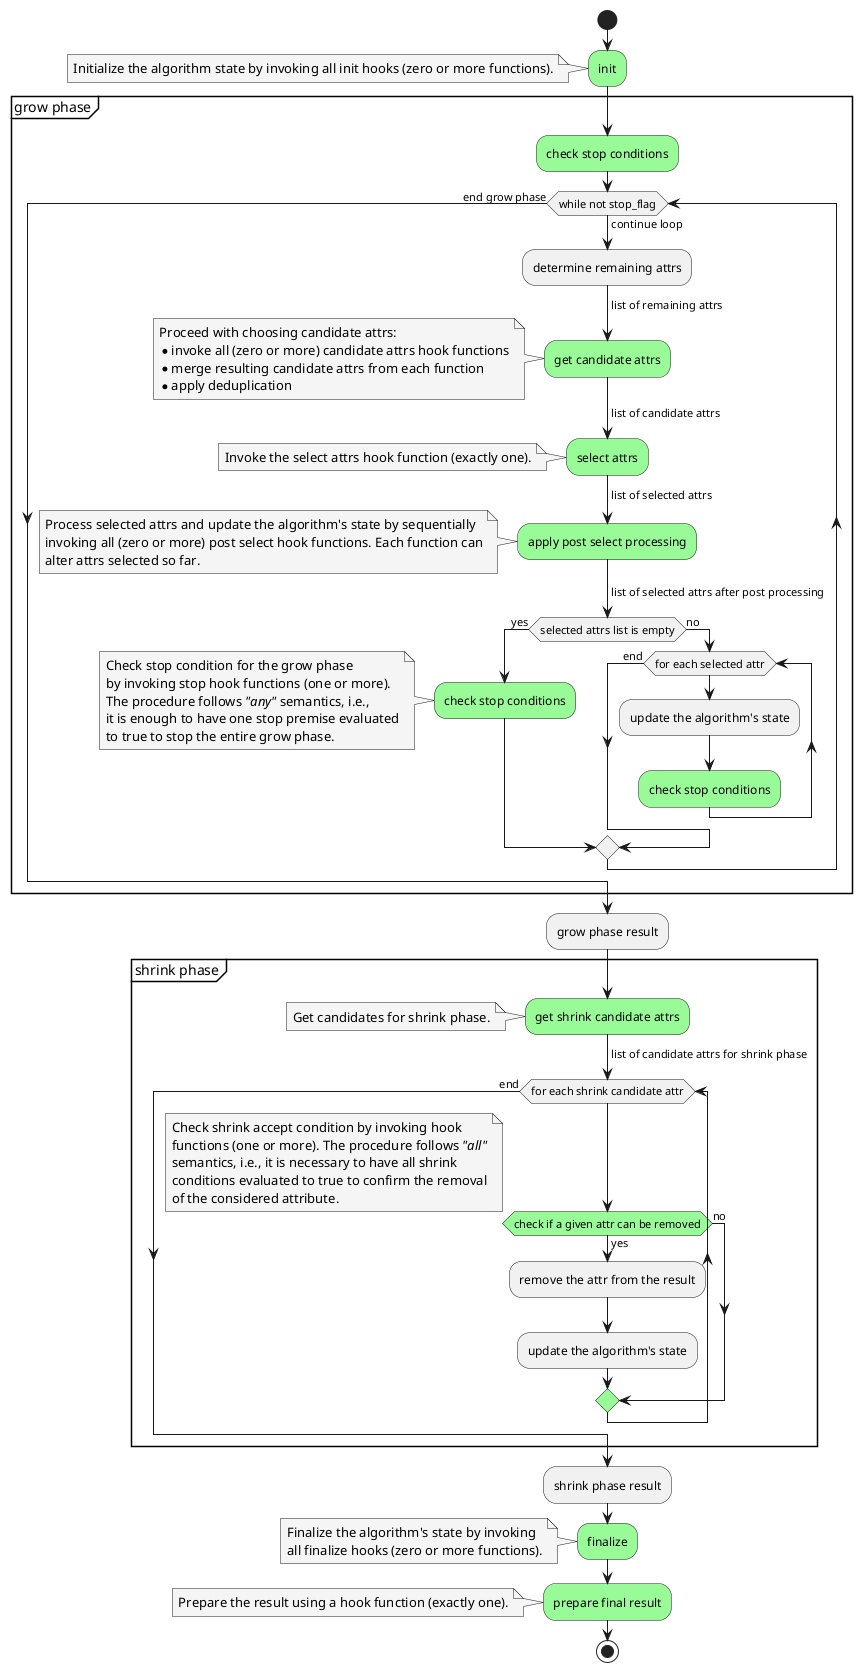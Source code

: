 @startuml

skinparam ConditionEndStyle diamond

start
#palegreen:init;
note left #WhiteSmoke
    Initialize the algorithm state by invoking all init hooks (zero or more functions).
end note

group grow phase

#palegreen:check stop conditions;

while (while not stop_flag) is (continue loop)
    :determine remaining attrs;
    -> list of remaining attrs;

    #palegreen:get candidate attrs;
    note left #WhiteSmoke
        Proceed with choosing candidate attrs:
        * invoke all (zero or more) candidate attrs hook functions
        * merge resulting candidate attrs from each function
        * apply deduplication
    end note
    -> list of candidate attrs;

    #palegreen:select attrs;
    note left #WhiteSmoke
        Invoke the select attrs hook function (exactly one).
    end note
    -> list of selected attrs;

    #palegreen:apply post select processing;
    note left #WhiteSmoke
        Process selected attrs and update the algorithm's state by sequentially
        invoking all (zero or more) post select hook functions. Each function can
        alter attrs selected so far.
    end note
    -> list of selected attrs after post processing;

    if (selected attrs list is empty) then (yes)
        #palegreen:check stop conditions;
        note left #WhiteSmoke
            Check stop condition for the grow phase
            by invoking stop hook functions (one or more).
            The procedure follows //"any"// semantics, i.e.,
            it is enough to have one stop premise evaluated
            to true to stop the entire grow phase.
        end note
    else (no)
        while (for each selected attr)
            :update the algorithm's state;
            #palegreen:check stop conditions;
        endwhile (end)
    endif

endwhile (end grow phase)
end group

:grow phase result;

group shrink phase
    #palegreen:get shrink candidate attrs;
    note left #WhiteSmoke
        Get candidates for shrink phase.
    end note
    -> list of candidate attrs for shrink phase;
    while (for each shrink candidate attr)
        #palegreen:if (check if a given attr can be removed) then (yes)
            note left #WhiteSmoke
                Check shrink accept condition by invoking hook
                functions (one or more). The procedure follows //"all"//
                semantics, i.e., it is necessary to have all shrink
                conditions evaluated to true to confirm the removal
                of the considered attribute.
            end note

            :remove the attr from the result;
            :update the algorithm's state;
        else (no)
        endif
    endwhile (end)
end group

:shrink phase result;

#palegreen:finalize;
note left #WhiteSmoke
    Finalize the algorithm's state by invoking
    all finalize hooks (zero or more functions).
end note

#palegreen:prepare final result;
note left #WhiteSmoke
    Prepare the result using a hook function (exactly one).
end note

stop
@enduml
